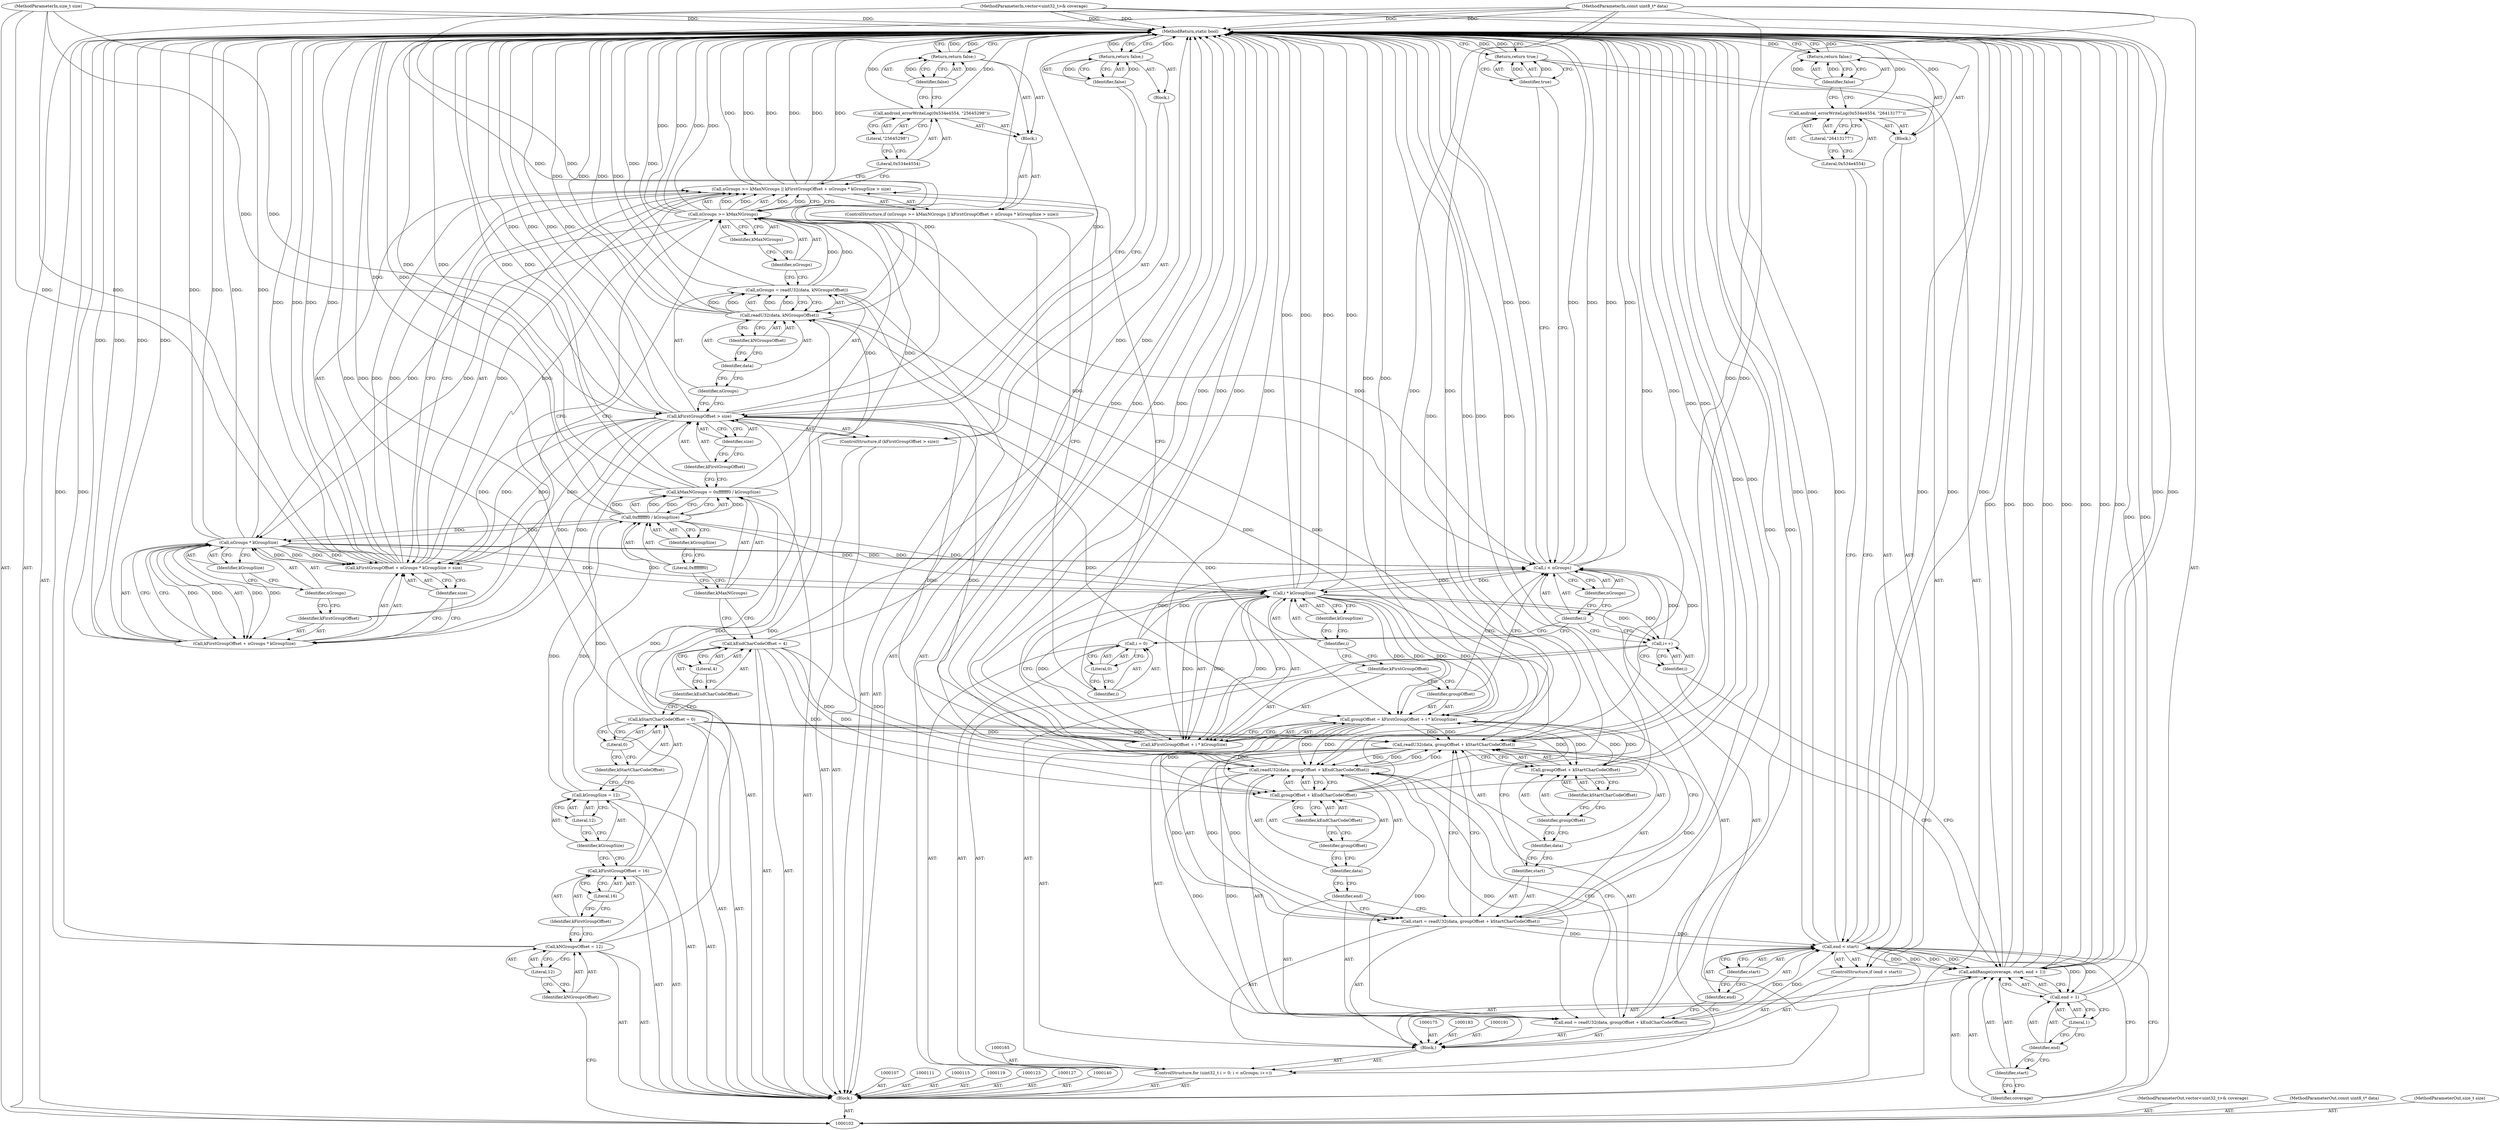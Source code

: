 digraph "0_Android_f4785aa1947b8d22d5b19559ef1ca526d98e0e73" {
"1000217" [label="(MethodReturn,static bool)"];
"1000103" [label="(MethodParameterIn,vector<uint32_t>& coverage)"];
"1000289" [label="(MethodParameterOut,vector<uint32_t>& coverage)"];
"1000104" [label="(MethodParameterIn,const uint8_t* data)"];
"1000290" [label="(MethodParameterOut,const uint8_t* data)"];
"1000105" [label="(MethodParameterIn,size_t size)"];
"1000291" [label="(MethodParameterOut,size_t size)"];
"1000106" [label="(Block,)"];
"1000141" [label="(Call,nGroups = readU32(data, kNGroupsOffset))"];
"1000142" [label="(Identifier,nGroups)"];
"1000143" [label="(Call,readU32(data, kNGroupsOffset))"];
"1000144" [label="(Identifier,data)"];
"1000145" [label="(Identifier,kNGroupsOffset)"];
"1000150" [label="(Identifier,kMaxNGroups)"];
"1000151" [label="(Call,kFirstGroupOffset + nGroups * kGroupSize > size)"];
"1000152" [label="(Call,kFirstGroupOffset + nGroups * kGroupSize)"];
"1000153" [label="(Identifier,kFirstGroupOffset)"];
"1000146" [label="(ControlStructure,if (nGroups >= kMaxNGroups || kFirstGroupOffset + nGroups * kGroupSize > size))"];
"1000154" [label="(Call,nGroups * kGroupSize)"];
"1000155" [label="(Identifier,nGroups)"];
"1000156" [label="(Identifier,kGroupSize)"];
"1000157" [label="(Identifier,size)"];
"1000158" [label="(Block,)"];
"1000147" [label="(Call,nGroups >= kMaxNGroups || kFirstGroupOffset + nGroups * kGroupSize > size)"];
"1000148" [label="(Call,nGroups >= kMaxNGroups)"];
"1000149" [label="(Identifier,nGroups)"];
"1000160" [label="(Literal,0x534e4554)"];
"1000161" [label="(Literal,\"25645298\")"];
"1000159" [label="(Call,android_errorWriteLog(0x534e4554, \"25645298\"))"];
"1000163" [label="(Identifier,false)"];
"1000162" [label="(Return,return false;)"];
"1000166" [label="(Call,i = 0)"];
"1000167" [label="(Identifier,i)"];
"1000168" [label="(Literal,0)"];
"1000169" [label="(Call,i < nGroups)"];
"1000170" [label="(Identifier,i)"];
"1000171" [label="(Identifier,nGroups)"];
"1000172" [label="(Call,i++)"];
"1000173" [label="(Identifier,i)"];
"1000164" [label="(ControlStructure,for (uint32_t i = 0; i < nGroups; i++))"];
"1000176" [label="(Call,groupOffset = kFirstGroupOffset + i * kGroupSize)"];
"1000177" [label="(Identifier,groupOffset)"];
"1000178" [label="(Call,kFirstGroupOffset + i * kGroupSize)"];
"1000179" [label="(Identifier,kFirstGroupOffset)"];
"1000180" [label="(Call,i * kGroupSize)"];
"1000181" [label="(Identifier,i)"];
"1000182" [label="(Identifier,kGroupSize)"];
"1000184" [label="(Call,start = readU32(data, groupOffset + kStartCharCodeOffset))"];
"1000185" [label="(Identifier,start)"];
"1000186" [label="(Call,readU32(data, groupOffset + kStartCharCodeOffset))"];
"1000187" [label="(Identifier,data)"];
"1000188" [label="(Call,groupOffset + kStartCharCodeOffset)"];
"1000189" [label="(Identifier,groupOffset)"];
"1000190" [label="(Identifier,kStartCharCodeOffset)"];
"1000108" [label="(Call,kNGroupsOffset = 12)"];
"1000109" [label="(Identifier,kNGroupsOffset)"];
"1000110" [label="(Literal,12)"];
"1000192" [label="(Call,end = readU32(data, groupOffset + kEndCharCodeOffset))"];
"1000193" [label="(Identifier,end)"];
"1000194" [label="(Call,readU32(data, groupOffset + kEndCharCodeOffset))"];
"1000195" [label="(Identifier,data)"];
"1000196" [label="(Call,groupOffset + kEndCharCodeOffset)"];
"1000197" [label="(Identifier,groupOffset)"];
"1000198" [label="(Identifier,kEndCharCodeOffset)"];
"1000174" [label="(Block,)"];
"1000200" [label="(Call,end < start)"];
"1000201" [label="(Identifier,end)"];
"1000202" [label="(Identifier,start)"];
"1000203" [label="(Block,)"];
"1000199" [label="(ControlStructure,if (end < start))"];
"1000204" [label="(Call,android_errorWriteLog(0x534e4554, \"26413177\"))"];
"1000205" [label="(Literal,0x534e4554)"];
"1000206" [label="(Literal,\"26413177\")"];
"1000207" [label="(Return,return false;)"];
"1000208" [label="(Identifier,false)"];
"1000210" [label="(Identifier,coverage)"];
"1000211" [label="(Identifier,start)"];
"1000212" [label="(Call,end + 1)"];
"1000213" [label="(Identifier,end)"];
"1000214" [label="(Literal,1)"];
"1000209" [label="(Call,addRange(coverage, start, end + 1))"];
"1000215" [label="(Return,return true;)"];
"1000216" [label="(Identifier,true)"];
"1000112" [label="(Call,kFirstGroupOffset = 16)"];
"1000113" [label="(Identifier,kFirstGroupOffset)"];
"1000114" [label="(Literal,16)"];
"1000116" [label="(Call,kGroupSize = 12)"];
"1000117" [label="(Identifier,kGroupSize)"];
"1000118" [label="(Literal,12)"];
"1000120" [label="(Call,kStartCharCodeOffset = 0)"];
"1000121" [label="(Identifier,kStartCharCodeOffset)"];
"1000122" [label="(Literal,0)"];
"1000124" [label="(Call,kEndCharCodeOffset = 4)"];
"1000125" [label="(Identifier,kEndCharCodeOffset)"];
"1000126" [label="(Literal,4)"];
"1000128" [label="(Call,kMaxNGroups = 0xfffffff0 / kGroupSize)"];
"1000129" [label="(Identifier,kMaxNGroups)"];
"1000130" [label="(Call,0xfffffff0 / kGroupSize)"];
"1000131" [label="(Literal,0xfffffff0)"];
"1000132" [label="(Identifier,kGroupSize)"];
"1000133" [label="(ControlStructure,if (kFirstGroupOffset > size))"];
"1000136" [label="(Identifier,size)"];
"1000137" [label="(Block,)"];
"1000134" [label="(Call,kFirstGroupOffset > size)"];
"1000135" [label="(Identifier,kFirstGroupOffset)"];
"1000138" [label="(Return,return false;)"];
"1000139" [label="(Identifier,false)"];
"1000217" -> "1000102"  [label="AST: "];
"1000217" -> "1000138"  [label="CFG: "];
"1000217" -> "1000162"  [label="CFG: "];
"1000217" -> "1000207"  [label="CFG: "];
"1000217" -> "1000215"  [label="CFG: "];
"1000162" -> "1000217"  [label="DDG: "];
"1000105" -> "1000217"  [label="DDG: "];
"1000180" -> "1000217"  [label="DDG: "];
"1000180" -> "1000217"  [label="DDG: "];
"1000152" -> "1000217"  [label="DDG: "];
"1000152" -> "1000217"  [label="DDG: "];
"1000196" -> "1000217"  [label="DDG: "];
"1000196" -> "1000217"  [label="DDG: "];
"1000194" -> "1000217"  [label="DDG: "];
"1000194" -> "1000217"  [label="DDG: "];
"1000108" -> "1000217"  [label="DDG: "];
"1000159" -> "1000217"  [label="DDG: "];
"1000186" -> "1000217"  [label="DDG: "];
"1000176" -> "1000217"  [label="DDG: "];
"1000128" -> "1000217"  [label="DDG: "];
"1000128" -> "1000217"  [label="DDG: "];
"1000184" -> "1000217"  [label="DDG: "];
"1000124" -> "1000217"  [label="DDG: "];
"1000192" -> "1000217"  [label="DDG: "];
"1000200" -> "1000217"  [label="DDG: "];
"1000200" -> "1000217"  [label="DDG: "];
"1000200" -> "1000217"  [label="DDG: "];
"1000209" -> "1000217"  [label="DDG: "];
"1000209" -> "1000217"  [label="DDG: "];
"1000209" -> "1000217"  [label="DDG: "];
"1000209" -> "1000217"  [label="DDG: "];
"1000147" -> "1000217"  [label="DDG: "];
"1000147" -> "1000217"  [label="DDG: "];
"1000147" -> "1000217"  [label="DDG: "];
"1000169" -> "1000217"  [label="DDG: "];
"1000169" -> "1000217"  [label="DDG: "];
"1000169" -> "1000217"  [label="DDG: "];
"1000188" -> "1000217"  [label="DDG: "];
"1000151" -> "1000217"  [label="DDG: "];
"1000151" -> "1000217"  [label="DDG: "];
"1000178" -> "1000217"  [label="DDG: "];
"1000178" -> "1000217"  [label="DDG: "];
"1000104" -> "1000217"  [label="DDG: "];
"1000130" -> "1000217"  [label="DDG: "];
"1000154" -> "1000217"  [label="DDG: "];
"1000154" -> "1000217"  [label="DDG: "];
"1000103" -> "1000217"  [label="DDG: "];
"1000143" -> "1000217"  [label="DDG: "];
"1000143" -> "1000217"  [label="DDG: "];
"1000134" -> "1000217"  [label="DDG: "];
"1000134" -> "1000217"  [label="DDG: "];
"1000134" -> "1000217"  [label="DDG: "];
"1000120" -> "1000217"  [label="DDG: "];
"1000148" -> "1000217"  [label="DDG: "];
"1000148" -> "1000217"  [label="DDG: "];
"1000212" -> "1000217"  [label="DDG: "];
"1000141" -> "1000217"  [label="DDG: "];
"1000204" -> "1000217"  [label="DDG: "];
"1000138" -> "1000217"  [label="DDG: "];
"1000207" -> "1000217"  [label="DDG: "];
"1000215" -> "1000217"  [label="DDG: "];
"1000103" -> "1000102"  [label="AST: "];
"1000103" -> "1000217"  [label="DDG: "];
"1000103" -> "1000209"  [label="DDG: "];
"1000289" -> "1000102"  [label="AST: "];
"1000104" -> "1000102"  [label="AST: "];
"1000104" -> "1000217"  [label="DDG: "];
"1000104" -> "1000143"  [label="DDG: "];
"1000104" -> "1000186"  [label="DDG: "];
"1000104" -> "1000194"  [label="DDG: "];
"1000290" -> "1000102"  [label="AST: "];
"1000105" -> "1000102"  [label="AST: "];
"1000105" -> "1000217"  [label="DDG: "];
"1000105" -> "1000134"  [label="DDG: "];
"1000105" -> "1000151"  [label="DDG: "];
"1000291" -> "1000102"  [label="AST: "];
"1000106" -> "1000102"  [label="AST: "];
"1000107" -> "1000106"  [label="AST: "];
"1000108" -> "1000106"  [label="AST: "];
"1000111" -> "1000106"  [label="AST: "];
"1000112" -> "1000106"  [label="AST: "];
"1000115" -> "1000106"  [label="AST: "];
"1000116" -> "1000106"  [label="AST: "];
"1000119" -> "1000106"  [label="AST: "];
"1000120" -> "1000106"  [label="AST: "];
"1000123" -> "1000106"  [label="AST: "];
"1000124" -> "1000106"  [label="AST: "];
"1000127" -> "1000106"  [label="AST: "];
"1000128" -> "1000106"  [label="AST: "];
"1000133" -> "1000106"  [label="AST: "];
"1000140" -> "1000106"  [label="AST: "];
"1000141" -> "1000106"  [label="AST: "];
"1000146" -> "1000106"  [label="AST: "];
"1000164" -> "1000106"  [label="AST: "];
"1000215" -> "1000106"  [label="AST: "];
"1000141" -> "1000106"  [label="AST: "];
"1000141" -> "1000143"  [label="CFG: "];
"1000142" -> "1000141"  [label="AST: "];
"1000143" -> "1000141"  [label="AST: "];
"1000149" -> "1000141"  [label="CFG: "];
"1000141" -> "1000217"  [label="DDG: "];
"1000143" -> "1000141"  [label="DDG: "];
"1000143" -> "1000141"  [label="DDG: "];
"1000141" -> "1000148"  [label="DDG: "];
"1000142" -> "1000141"  [label="AST: "];
"1000142" -> "1000134"  [label="CFG: "];
"1000144" -> "1000142"  [label="CFG: "];
"1000143" -> "1000141"  [label="AST: "];
"1000143" -> "1000145"  [label="CFG: "];
"1000144" -> "1000143"  [label="AST: "];
"1000145" -> "1000143"  [label="AST: "];
"1000141" -> "1000143"  [label="CFG: "];
"1000143" -> "1000217"  [label="DDG: "];
"1000143" -> "1000217"  [label="DDG: "];
"1000143" -> "1000141"  [label="DDG: "];
"1000143" -> "1000141"  [label="DDG: "];
"1000104" -> "1000143"  [label="DDG: "];
"1000108" -> "1000143"  [label="DDG: "];
"1000143" -> "1000186"  [label="DDG: "];
"1000144" -> "1000143"  [label="AST: "];
"1000144" -> "1000142"  [label="CFG: "];
"1000145" -> "1000144"  [label="CFG: "];
"1000145" -> "1000143"  [label="AST: "];
"1000145" -> "1000144"  [label="CFG: "];
"1000143" -> "1000145"  [label="CFG: "];
"1000150" -> "1000148"  [label="AST: "];
"1000150" -> "1000149"  [label="CFG: "];
"1000148" -> "1000150"  [label="CFG: "];
"1000151" -> "1000147"  [label="AST: "];
"1000151" -> "1000157"  [label="CFG: "];
"1000152" -> "1000151"  [label="AST: "];
"1000157" -> "1000151"  [label="AST: "];
"1000147" -> "1000151"  [label="CFG: "];
"1000151" -> "1000217"  [label="DDG: "];
"1000151" -> "1000217"  [label="DDG: "];
"1000151" -> "1000147"  [label="DDG: "];
"1000151" -> "1000147"  [label="DDG: "];
"1000134" -> "1000151"  [label="DDG: "];
"1000134" -> "1000151"  [label="DDG: "];
"1000154" -> "1000151"  [label="DDG: "];
"1000154" -> "1000151"  [label="DDG: "];
"1000105" -> "1000151"  [label="DDG: "];
"1000152" -> "1000151"  [label="AST: "];
"1000152" -> "1000154"  [label="CFG: "];
"1000153" -> "1000152"  [label="AST: "];
"1000154" -> "1000152"  [label="AST: "];
"1000157" -> "1000152"  [label="CFG: "];
"1000152" -> "1000217"  [label="DDG: "];
"1000152" -> "1000217"  [label="DDG: "];
"1000134" -> "1000152"  [label="DDG: "];
"1000154" -> "1000152"  [label="DDG: "];
"1000154" -> "1000152"  [label="DDG: "];
"1000153" -> "1000152"  [label="AST: "];
"1000153" -> "1000148"  [label="CFG: "];
"1000155" -> "1000153"  [label="CFG: "];
"1000146" -> "1000106"  [label="AST: "];
"1000147" -> "1000146"  [label="AST: "];
"1000158" -> "1000146"  [label="AST: "];
"1000154" -> "1000152"  [label="AST: "];
"1000154" -> "1000156"  [label="CFG: "];
"1000155" -> "1000154"  [label="AST: "];
"1000156" -> "1000154"  [label="AST: "];
"1000152" -> "1000154"  [label="CFG: "];
"1000154" -> "1000217"  [label="DDG: "];
"1000154" -> "1000217"  [label="DDG: "];
"1000154" -> "1000151"  [label="DDG: "];
"1000154" -> "1000151"  [label="DDG: "];
"1000154" -> "1000152"  [label="DDG: "];
"1000154" -> "1000152"  [label="DDG: "];
"1000148" -> "1000154"  [label="DDG: "];
"1000130" -> "1000154"  [label="DDG: "];
"1000154" -> "1000169"  [label="DDG: "];
"1000154" -> "1000180"  [label="DDG: "];
"1000155" -> "1000154"  [label="AST: "];
"1000155" -> "1000153"  [label="CFG: "];
"1000156" -> "1000155"  [label="CFG: "];
"1000156" -> "1000154"  [label="AST: "];
"1000156" -> "1000155"  [label="CFG: "];
"1000154" -> "1000156"  [label="CFG: "];
"1000157" -> "1000151"  [label="AST: "];
"1000157" -> "1000152"  [label="CFG: "];
"1000151" -> "1000157"  [label="CFG: "];
"1000158" -> "1000146"  [label="AST: "];
"1000159" -> "1000158"  [label="AST: "];
"1000162" -> "1000158"  [label="AST: "];
"1000147" -> "1000146"  [label="AST: "];
"1000147" -> "1000148"  [label="CFG: "];
"1000147" -> "1000151"  [label="CFG: "];
"1000148" -> "1000147"  [label="AST: "];
"1000151" -> "1000147"  [label="AST: "];
"1000160" -> "1000147"  [label="CFG: "];
"1000167" -> "1000147"  [label="CFG: "];
"1000147" -> "1000217"  [label="DDG: "];
"1000147" -> "1000217"  [label="DDG: "];
"1000147" -> "1000217"  [label="DDG: "];
"1000148" -> "1000147"  [label="DDG: "];
"1000148" -> "1000147"  [label="DDG: "];
"1000151" -> "1000147"  [label="DDG: "];
"1000151" -> "1000147"  [label="DDG: "];
"1000148" -> "1000147"  [label="AST: "];
"1000148" -> "1000150"  [label="CFG: "];
"1000149" -> "1000148"  [label="AST: "];
"1000150" -> "1000148"  [label="AST: "];
"1000153" -> "1000148"  [label="CFG: "];
"1000147" -> "1000148"  [label="CFG: "];
"1000148" -> "1000217"  [label="DDG: "];
"1000148" -> "1000217"  [label="DDG: "];
"1000148" -> "1000147"  [label="DDG: "];
"1000148" -> "1000147"  [label="DDG: "];
"1000141" -> "1000148"  [label="DDG: "];
"1000128" -> "1000148"  [label="DDG: "];
"1000148" -> "1000154"  [label="DDG: "];
"1000148" -> "1000169"  [label="DDG: "];
"1000149" -> "1000148"  [label="AST: "];
"1000149" -> "1000141"  [label="CFG: "];
"1000150" -> "1000149"  [label="CFG: "];
"1000160" -> "1000159"  [label="AST: "];
"1000160" -> "1000147"  [label="CFG: "];
"1000161" -> "1000160"  [label="CFG: "];
"1000161" -> "1000159"  [label="AST: "];
"1000161" -> "1000160"  [label="CFG: "];
"1000159" -> "1000161"  [label="CFG: "];
"1000159" -> "1000158"  [label="AST: "];
"1000159" -> "1000161"  [label="CFG: "];
"1000160" -> "1000159"  [label="AST: "];
"1000161" -> "1000159"  [label="AST: "];
"1000163" -> "1000159"  [label="CFG: "];
"1000159" -> "1000217"  [label="DDG: "];
"1000163" -> "1000162"  [label="AST: "];
"1000163" -> "1000159"  [label="CFG: "];
"1000162" -> "1000163"  [label="CFG: "];
"1000163" -> "1000162"  [label="DDG: "];
"1000162" -> "1000158"  [label="AST: "];
"1000162" -> "1000163"  [label="CFG: "];
"1000163" -> "1000162"  [label="AST: "];
"1000217" -> "1000162"  [label="CFG: "];
"1000162" -> "1000217"  [label="DDG: "];
"1000163" -> "1000162"  [label="DDG: "];
"1000166" -> "1000164"  [label="AST: "];
"1000166" -> "1000168"  [label="CFG: "];
"1000167" -> "1000166"  [label="AST: "];
"1000168" -> "1000166"  [label="AST: "];
"1000170" -> "1000166"  [label="CFG: "];
"1000166" -> "1000169"  [label="DDG: "];
"1000167" -> "1000166"  [label="AST: "];
"1000167" -> "1000147"  [label="CFG: "];
"1000168" -> "1000167"  [label="CFG: "];
"1000168" -> "1000166"  [label="AST: "];
"1000168" -> "1000167"  [label="CFG: "];
"1000166" -> "1000168"  [label="CFG: "];
"1000169" -> "1000164"  [label="AST: "];
"1000169" -> "1000171"  [label="CFG: "];
"1000170" -> "1000169"  [label="AST: "];
"1000171" -> "1000169"  [label="AST: "];
"1000177" -> "1000169"  [label="CFG: "];
"1000216" -> "1000169"  [label="CFG: "];
"1000169" -> "1000217"  [label="DDG: "];
"1000169" -> "1000217"  [label="DDG: "];
"1000169" -> "1000217"  [label="DDG: "];
"1000166" -> "1000169"  [label="DDG: "];
"1000172" -> "1000169"  [label="DDG: "];
"1000154" -> "1000169"  [label="DDG: "];
"1000148" -> "1000169"  [label="DDG: "];
"1000169" -> "1000180"  [label="DDG: "];
"1000170" -> "1000169"  [label="AST: "];
"1000170" -> "1000166"  [label="CFG: "];
"1000170" -> "1000172"  [label="CFG: "];
"1000171" -> "1000170"  [label="CFG: "];
"1000171" -> "1000169"  [label="AST: "];
"1000171" -> "1000170"  [label="CFG: "];
"1000169" -> "1000171"  [label="CFG: "];
"1000172" -> "1000164"  [label="AST: "];
"1000172" -> "1000173"  [label="CFG: "];
"1000173" -> "1000172"  [label="AST: "];
"1000170" -> "1000172"  [label="CFG: "];
"1000172" -> "1000169"  [label="DDG: "];
"1000180" -> "1000172"  [label="DDG: "];
"1000173" -> "1000172"  [label="AST: "];
"1000173" -> "1000209"  [label="CFG: "];
"1000172" -> "1000173"  [label="CFG: "];
"1000164" -> "1000106"  [label="AST: "];
"1000165" -> "1000164"  [label="AST: "];
"1000166" -> "1000164"  [label="AST: "];
"1000169" -> "1000164"  [label="AST: "];
"1000172" -> "1000164"  [label="AST: "];
"1000174" -> "1000164"  [label="AST: "];
"1000176" -> "1000174"  [label="AST: "];
"1000176" -> "1000178"  [label="CFG: "];
"1000177" -> "1000176"  [label="AST: "];
"1000178" -> "1000176"  [label="AST: "];
"1000185" -> "1000176"  [label="CFG: "];
"1000176" -> "1000217"  [label="DDG: "];
"1000134" -> "1000176"  [label="DDG: "];
"1000180" -> "1000176"  [label="DDG: "];
"1000180" -> "1000176"  [label="DDG: "];
"1000176" -> "1000186"  [label="DDG: "];
"1000176" -> "1000188"  [label="DDG: "];
"1000176" -> "1000194"  [label="DDG: "];
"1000176" -> "1000196"  [label="DDG: "];
"1000177" -> "1000176"  [label="AST: "];
"1000177" -> "1000169"  [label="CFG: "];
"1000179" -> "1000177"  [label="CFG: "];
"1000178" -> "1000176"  [label="AST: "];
"1000178" -> "1000180"  [label="CFG: "];
"1000179" -> "1000178"  [label="AST: "];
"1000180" -> "1000178"  [label="AST: "];
"1000176" -> "1000178"  [label="CFG: "];
"1000178" -> "1000217"  [label="DDG: "];
"1000178" -> "1000217"  [label="DDG: "];
"1000134" -> "1000178"  [label="DDG: "];
"1000180" -> "1000178"  [label="DDG: "];
"1000180" -> "1000178"  [label="DDG: "];
"1000179" -> "1000178"  [label="AST: "];
"1000179" -> "1000177"  [label="CFG: "];
"1000181" -> "1000179"  [label="CFG: "];
"1000180" -> "1000178"  [label="AST: "];
"1000180" -> "1000182"  [label="CFG: "];
"1000181" -> "1000180"  [label="AST: "];
"1000182" -> "1000180"  [label="AST: "];
"1000178" -> "1000180"  [label="CFG: "];
"1000180" -> "1000217"  [label="DDG: "];
"1000180" -> "1000217"  [label="DDG: "];
"1000180" -> "1000172"  [label="DDG: "];
"1000180" -> "1000176"  [label="DDG: "];
"1000180" -> "1000176"  [label="DDG: "];
"1000180" -> "1000178"  [label="DDG: "];
"1000180" -> "1000178"  [label="DDG: "];
"1000169" -> "1000180"  [label="DDG: "];
"1000130" -> "1000180"  [label="DDG: "];
"1000154" -> "1000180"  [label="DDG: "];
"1000181" -> "1000180"  [label="AST: "];
"1000181" -> "1000179"  [label="CFG: "];
"1000182" -> "1000181"  [label="CFG: "];
"1000182" -> "1000180"  [label="AST: "];
"1000182" -> "1000181"  [label="CFG: "];
"1000180" -> "1000182"  [label="CFG: "];
"1000184" -> "1000174"  [label="AST: "];
"1000184" -> "1000186"  [label="CFG: "];
"1000185" -> "1000184"  [label="AST: "];
"1000186" -> "1000184"  [label="AST: "];
"1000193" -> "1000184"  [label="CFG: "];
"1000184" -> "1000217"  [label="DDG: "];
"1000186" -> "1000184"  [label="DDG: "];
"1000186" -> "1000184"  [label="DDG: "];
"1000184" -> "1000200"  [label="DDG: "];
"1000185" -> "1000184"  [label="AST: "];
"1000185" -> "1000176"  [label="CFG: "];
"1000187" -> "1000185"  [label="CFG: "];
"1000186" -> "1000184"  [label="AST: "];
"1000186" -> "1000188"  [label="CFG: "];
"1000187" -> "1000186"  [label="AST: "];
"1000188" -> "1000186"  [label="AST: "];
"1000184" -> "1000186"  [label="CFG: "];
"1000186" -> "1000217"  [label="DDG: "];
"1000186" -> "1000184"  [label="DDG: "];
"1000186" -> "1000184"  [label="DDG: "];
"1000194" -> "1000186"  [label="DDG: "];
"1000143" -> "1000186"  [label="DDG: "];
"1000104" -> "1000186"  [label="DDG: "];
"1000176" -> "1000186"  [label="DDG: "];
"1000120" -> "1000186"  [label="DDG: "];
"1000186" -> "1000194"  [label="DDG: "];
"1000187" -> "1000186"  [label="AST: "];
"1000187" -> "1000185"  [label="CFG: "];
"1000189" -> "1000187"  [label="CFG: "];
"1000188" -> "1000186"  [label="AST: "];
"1000188" -> "1000190"  [label="CFG: "];
"1000189" -> "1000188"  [label="AST: "];
"1000190" -> "1000188"  [label="AST: "];
"1000186" -> "1000188"  [label="CFG: "];
"1000188" -> "1000217"  [label="DDG: "];
"1000176" -> "1000188"  [label="DDG: "];
"1000120" -> "1000188"  [label="DDG: "];
"1000189" -> "1000188"  [label="AST: "];
"1000189" -> "1000187"  [label="CFG: "];
"1000190" -> "1000189"  [label="CFG: "];
"1000190" -> "1000188"  [label="AST: "];
"1000190" -> "1000189"  [label="CFG: "];
"1000188" -> "1000190"  [label="CFG: "];
"1000108" -> "1000106"  [label="AST: "];
"1000108" -> "1000110"  [label="CFG: "];
"1000109" -> "1000108"  [label="AST: "];
"1000110" -> "1000108"  [label="AST: "];
"1000113" -> "1000108"  [label="CFG: "];
"1000108" -> "1000217"  [label="DDG: "];
"1000108" -> "1000143"  [label="DDG: "];
"1000109" -> "1000108"  [label="AST: "];
"1000109" -> "1000102"  [label="CFG: "];
"1000110" -> "1000109"  [label="CFG: "];
"1000110" -> "1000108"  [label="AST: "];
"1000110" -> "1000109"  [label="CFG: "];
"1000108" -> "1000110"  [label="CFG: "];
"1000192" -> "1000174"  [label="AST: "];
"1000192" -> "1000194"  [label="CFG: "];
"1000193" -> "1000192"  [label="AST: "];
"1000194" -> "1000192"  [label="AST: "];
"1000201" -> "1000192"  [label="CFG: "];
"1000192" -> "1000217"  [label="DDG: "];
"1000194" -> "1000192"  [label="DDG: "];
"1000194" -> "1000192"  [label="DDG: "];
"1000192" -> "1000200"  [label="DDG: "];
"1000193" -> "1000192"  [label="AST: "];
"1000193" -> "1000184"  [label="CFG: "];
"1000195" -> "1000193"  [label="CFG: "];
"1000194" -> "1000192"  [label="AST: "];
"1000194" -> "1000196"  [label="CFG: "];
"1000195" -> "1000194"  [label="AST: "];
"1000196" -> "1000194"  [label="AST: "];
"1000192" -> "1000194"  [label="CFG: "];
"1000194" -> "1000217"  [label="DDG: "];
"1000194" -> "1000217"  [label="DDG: "];
"1000194" -> "1000186"  [label="DDG: "];
"1000194" -> "1000192"  [label="DDG: "];
"1000194" -> "1000192"  [label="DDG: "];
"1000186" -> "1000194"  [label="DDG: "];
"1000104" -> "1000194"  [label="DDG: "];
"1000176" -> "1000194"  [label="DDG: "];
"1000124" -> "1000194"  [label="DDG: "];
"1000195" -> "1000194"  [label="AST: "];
"1000195" -> "1000193"  [label="CFG: "];
"1000197" -> "1000195"  [label="CFG: "];
"1000196" -> "1000194"  [label="AST: "];
"1000196" -> "1000198"  [label="CFG: "];
"1000197" -> "1000196"  [label="AST: "];
"1000198" -> "1000196"  [label="AST: "];
"1000194" -> "1000196"  [label="CFG: "];
"1000196" -> "1000217"  [label="DDG: "];
"1000196" -> "1000217"  [label="DDG: "];
"1000176" -> "1000196"  [label="DDG: "];
"1000124" -> "1000196"  [label="DDG: "];
"1000197" -> "1000196"  [label="AST: "];
"1000197" -> "1000195"  [label="CFG: "];
"1000198" -> "1000197"  [label="CFG: "];
"1000198" -> "1000196"  [label="AST: "];
"1000198" -> "1000197"  [label="CFG: "];
"1000196" -> "1000198"  [label="CFG: "];
"1000174" -> "1000164"  [label="AST: "];
"1000175" -> "1000174"  [label="AST: "];
"1000176" -> "1000174"  [label="AST: "];
"1000183" -> "1000174"  [label="AST: "];
"1000184" -> "1000174"  [label="AST: "];
"1000191" -> "1000174"  [label="AST: "];
"1000192" -> "1000174"  [label="AST: "];
"1000199" -> "1000174"  [label="AST: "];
"1000209" -> "1000174"  [label="AST: "];
"1000200" -> "1000199"  [label="AST: "];
"1000200" -> "1000202"  [label="CFG: "];
"1000201" -> "1000200"  [label="AST: "];
"1000202" -> "1000200"  [label="AST: "];
"1000205" -> "1000200"  [label="CFG: "];
"1000210" -> "1000200"  [label="CFG: "];
"1000200" -> "1000217"  [label="DDG: "];
"1000200" -> "1000217"  [label="DDG: "];
"1000200" -> "1000217"  [label="DDG: "];
"1000192" -> "1000200"  [label="DDG: "];
"1000184" -> "1000200"  [label="DDG: "];
"1000200" -> "1000209"  [label="DDG: "];
"1000200" -> "1000209"  [label="DDG: "];
"1000200" -> "1000212"  [label="DDG: "];
"1000201" -> "1000200"  [label="AST: "];
"1000201" -> "1000192"  [label="CFG: "];
"1000202" -> "1000201"  [label="CFG: "];
"1000202" -> "1000200"  [label="AST: "];
"1000202" -> "1000201"  [label="CFG: "];
"1000200" -> "1000202"  [label="CFG: "];
"1000203" -> "1000199"  [label="AST: "];
"1000204" -> "1000203"  [label="AST: "];
"1000207" -> "1000203"  [label="AST: "];
"1000199" -> "1000174"  [label="AST: "];
"1000200" -> "1000199"  [label="AST: "];
"1000203" -> "1000199"  [label="AST: "];
"1000204" -> "1000203"  [label="AST: "];
"1000204" -> "1000206"  [label="CFG: "];
"1000205" -> "1000204"  [label="AST: "];
"1000206" -> "1000204"  [label="AST: "];
"1000208" -> "1000204"  [label="CFG: "];
"1000204" -> "1000217"  [label="DDG: "];
"1000205" -> "1000204"  [label="AST: "];
"1000205" -> "1000200"  [label="CFG: "];
"1000206" -> "1000205"  [label="CFG: "];
"1000206" -> "1000204"  [label="AST: "];
"1000206" -> "1000205"  [label="CFG: "];
"1000204" -> "1000206"  [label="CFG: "];
"1000207" -> "1000203"  [label="AST: "];
"1000207" -> "1000208"  [label="CFG: "];
"1000208" -> "1000207"  [label="AST: "];
"1000217" -> "1000207"  [label="CFG: "];
"1000207" -> "1000217"  [label="DDG: "];
"1000208" -> "1000207"  [label="DDG: "];
"1000208" -> "1000207"  [label="AST: "];
"1000208" -> "1000204"  [label="CFG: "];
"1000207" -> "1000208"  [label="CFG: "];
"1000208" -> "1000207"  [label="DDG: "];
"1000210" -> "1000209"  [label="AST: "];
"1000210" -> "1000200"  [label="CFG: "];
"1000211" -> "1000210"  [label="CFG: "];
"1000211" -> "1000209"  [label="AST: "];
"1000211" -> "1000210"  [label="CFG: "];
"1000213" -> "1000211"  [label="CFG: "];
"1000212" -> "1000209"  [label="AST: "];
"1000212" -> "1000214"  [label="CFG: "];
"1000213" -> "1000212"  [label="AST: "];
"1000214" -> "1000212"  [label="AST: "];
"1000209" -> "1000212"  [label="CFG: "];
"1000212" -> "1000217"  [label="DDG: "];
"1000200" -> "1000212"  [label="DDG: "];
"1000213" -> "1000212"  [label="AST: "];
"1000213" -> "1000211"  [label="CFG: "];
"1000214" -> "1000213"  [label="CFG: "];
"1000214" -> "1000212"  [label="AST: "];
"1000214" -> "1000213"  [label="CFG: "];
"1000212" -> "1000214"  [label="CFG: "];
"1000209" -> "1000174"  [label="AST: "];
"1000209" -> "1000212"  [label="CFG: "];
"1000210" -> "1000209"  [label="AST: "];
"1000211" -> "1000209"  [label="AST: "];
"1000212" -> "1000209"  [label="AST: "];
"1000173" -> "1000209"  [label="CFG: "];
"1000209" -> "1000217"  [label="DDG: "];
"1000209" -> "1000217"  [label="DDG: "];
"1000209" -> "1000217"  [label="DDG: "];
"1000209" -> "1000217"  [label="DDG: "];
"1000103" -> "1000209"  [label="DDG: "];
"1000200" -> "1000209"  [label="DDG: "];
"1000200" -> "1000209"  [label="DDG: "];
"1000215" -> "1000106"  [label="AST: "];
"1000215" -> "1000216"  [label="CFG: "];
"1000216" -> "1000215"  [label="AST: "];
"1000217" -> "1000215"  [label="CFG: "];
"1000215" -> "1000217"  [label="DDG: "];
"1000216" -> "1000215"  [label="DDG: "];
"1000216" -> "1000215"  [label="AST: "];
"1000216" -> "1000169"  [label="CFG: "];
"1000215" -> "1000216"  [label="CFG: "];
"1000216" -> "1000215"  [label="DDG: "];
"1000112" -> "1000106"  [label="AST: "];
"1000112" -> "1000114"  [label="CFG: "];
"1000113" -> "1000112"  [label="AST: "];
"1000114" -> "1000112"  [label="AST: "];
"1000117" -> "1000112"  [label="CFG: "];
"1000112" -> "1000134"  [label="DDG: "];
"1000113" -> "1000112"  [label="AST: "];
"1000113" -> "1000108"  [label="CFG: "];
"1000114" -> "1000113"  [label="CFG: "];
"1000114" -> "1000112"  [label="AST: "];
"1000114" -> "1000113"  [label="CFG: "];
"1000112" -> "1000114"  [label="CFG: "];
"1000116" -> "1000106"  [label="AST: "];
"1000116" -> "1000118"  [label="CFG: "];
"1000117" -> "1000116"  [label="AST: "];
"1000118" -> "1000116"  [label="AST: "];
"1000121" -> "1000116"  [label="CFG: "];
"1000116" -> "1000130"  [label="DDG: "];
"1000117" -> "1000116"  [label="AST: "];
"1000117" -> "1000112"  [label="CFG: "];
"1000118" -> "1000117"  [label="CFG: "];
"1000118" -> "1000116"  [label="AST: "];
"1000118" -> "1000117"  [label="CFG: "];
"1000116" -> "1000118"  [label="CFG: "];
"1000120" -> "1000106"  [label="AST: "];
"1000120" -> "1000122"  [label="CFG: "];
"1000121" -> "1000120"  [label="AST: "];
"1000122" -> "1000120"  [label="AST: "];
"1000125" -> "1000120"  [label="CFG: "];
"1000120" -> "1000217"  [label="DDG: "];
"1000120" -> "1000186"  [label="DDG: "];
"1000120" -> "1000188"  [label="DDG: "];
"1000121" -> "1000120"  [label="AST: "];
"1000121" -> "1000116"  [label="CFG: "];
"1000122" -> "1000121"  [label="CFG: "];
"1000122" -> "1000120"  [label="AST: "];
"1000122" -> "1000121"  [label="CFG: "];
"1000120" -> "1000122"  [label="CFG: "];
"1000124" -> "1000106"  [label="AST: "];
"1000124" -> "1000126"  [label="CFG: "];
"1000125" -> "1000124"  [label="AST: "];
"1000126" -> "1000124"  [label="AST: "];
"1000129" -> "1000124"  [label="CFG: "];
"1000124" -> "1000217"  [label="DDG: "];
"1000124" -> "1000194"  [label="DDG: "];
"1000124" -> "1000196"  [label="DDG: "];
"1000125" -> "1000124"  [label="AST: "];
"1000125" -> "1000120"  [label="CFG: "];
"1000126" -> "1000125"  [label="CFG: "];
"1000126" -> "1000124"  [label="AST: "];
"1000126" -> "1000125"  [label="CFG: "];
"1000124" -> "1000126"  [label="CFG: "];
"1000128" -> "1000106"  [label="AST: "];
"1000128" -> "1000130"  [label="CFG: "];
"1000129" -> "1000128"  [label="AST: "];
"1000130" -> "1000128"  [label="AST: "];
"1000135" -> "1000128"  [label="CFG: "];
"1000128" -> "1000217"  [label="DDG: "];
"1000128" -> "1000217"  [label="DDG: "];
"1000130" -> "1000128"  [label="DDG: "];
"1000130" -> "1000128"  [label="DDG: "];
"1000128" -> "1000148"  [label="DDG: "];
"1000129" -> "1000128"  [label="AST: "];
"1000129" -> "1000124"  [label="CFG: "];
"1000131" -> "1000129"  [label="CFG: "];
"1000130" -> "1000128"  [label="AST: "];
"1000130" -> "1000132"  [label="CFG: "];
"1000131" -> "1000130"  [label="AST: "];
"1000132" -> "1000130"  [label="AST: "];
"1000128" -> "1000130"  [label="CFG: "];
"1000130" -> "1000217"  [label="DDG: "];
"1000130" -> "1000128"  [label="DDG: "];
"1000130" -> "1000128"  [label="DDG: "];
"1000116" -> "1000130"  [label="DDG: "];
"1000130" -> "1000154"  [label="DDG: "];
"1000130" -> "1000180"  [label="DDG: "];
"1000131" -> "1000130"  [label="AST: "];
"1000131" -> "1000129"  [label="CFG: "];
"1000132" -> "1000131"  [label="CFG: "];
"1000132" -> "1000130"  [label="AST: "];
"1000132" -> "1000131"  [label="CFG: "];
"1000130" -> "1000132"  [label="CFG: "];
"1000133" -> "1000106"  [label="AST: "];
"1000134" -> "1000133"  [label="AST: "];
"1000137" -> "1000133"  [label="AST: "];
"1000136" -> "1000134"  [label="AST: "];
"1000136" -> "1000135"  [label="CFG: "];
"1000134" -> "1000136"  [label="CFG: "];
"1000137" -> "1000133"  [label="AST: "];
"1000138" -> "1000137"  [label="AST: "];
"1000134" -> "1000133"  [label="AST: "];
"1000134" -> "1000136"  [label="CFG: "];
"1000135" -> "1000134"  [label="AST: "];
"1000136" -> "1000134"  [label="AST: "];
"1000139" -> "1000134"  [label="CFG: "];
"1000142" -> "1000134"  [label="CFG: "];
"1000134" -> "1000217"  [label="DDG: "];
"1000134" -> "1000217"  [label="DDG: "];
"1000134" -> "1000217"  [label="DDG: "];
"1000112" -> "1000134"  [label="DDG: "];
"1000105" -> "1000134"  [label="DDG: "];
"1000134" -> "1000151"  [label="DDG: "];
"1000134" -> "1000151"  [label="DDG: "];
"1000134" -> "1000152"  [label="DDG: "];
"1000134" -> "1000176"  [label="DDG: "];
"1000134" -> "1000178"  [label="DDG: "];
"1000135" -> "1000134"  [label="AST: "];
"1000135" -> "1000128"  [label="CFG: "];
"1000136" -> "1000135"  [label="CFG: "];
"1000138" -> "1000137"  [label="AST: "];
"1000138" -> "1000139"  [label="CFG: "];
"1000139" -> "1000138"  [label="AST: "];
"1000217" -> "1000138"  [label="CFG: "];
"1000138" -> "1000217"  [label="DDG: "];
"1000139" -> "1000138"  [label="DDG: "];
"1000139" -> "1000138"  [label="AST: "];
"1000139" -> "1000134"  [label="CFG: "];
"1000138" -> "1000139"  [label="CFG: "];
"1000139" -> "1000138"  [label="DDG: "];
}
